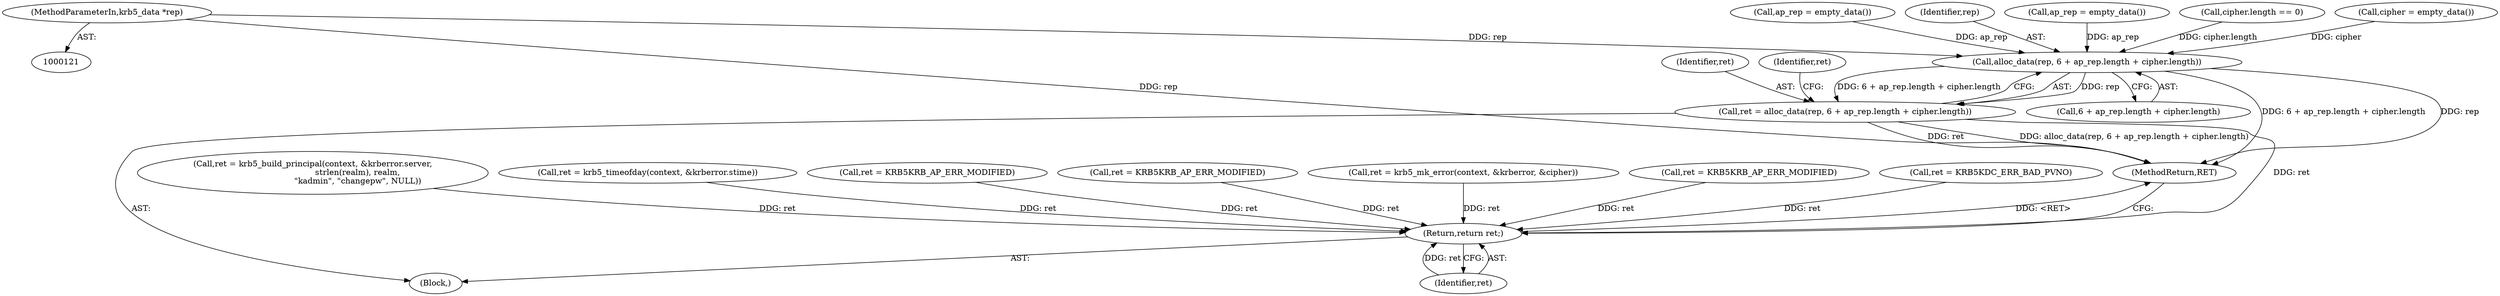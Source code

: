 digraph "0_krb5_cf1a0c411b2668c57c41e9c4efd15ba17b6b322c@pointer" {
"1000129" [label="(MethodParameterIn,krb5_data *rep)"];
"1001129" [label="(Call,alloc_data(rep, 6 + ap_rep.length + cipher.length))"];
"1001127" [label="(Call,ret = alloc_data(rep, 6 + ap_rep.length + cipher.length))"];
"1001258" [label="(Return,return ret;)"];
"1001259" [label="(Identifier,ret)"];
"1001006" [label="(Call,cipher.length == 0)"];
"1001258" [label="(Return,return ret;)"];
"1000130" [label="(Block,)"];
"1000129" [label="(MethodParameterIn,krb5_data *rep)"];
"1001082" [label="(Call,ret = krb5_build_principal(context, &krberror.server,\n                                   strlen(realm), realm,\n                                   \"kadmin\", \"changepw\", NULL))"];
"1001039" [label="(Call,ret = krb5_timeofday(context, &krberror.stime))"];
"1000336" [label="(Call,ret = KRB5KRB_AP_ERR_MODIFIED)"];
"1000953" [label="(Call,cipher = empty_data())"];
"1000245" [label="(Call,ret = KRB5KRB_AP_ERR_MODIFIED)"];
"1001141" [label="(Identifier,ret)"];
"1001111" [label="(Call,ret = krb5_mk_error(context, &krberror, &cipher))"];
"1000203" [label="(Call,ret = KRB5KRB_AP_ERR_MODIFIED)"];
"1001127" [label="(Call,ret = alloc_data(rep, 6 + ap_rep.length + cipher.length))"];
"1001131" [label="(Call,6 + ap_rep.length + cipher.length)"];
"1001128" [label="(Identifier,ret)"];
"1000284" [label="(Call,ret = KRB5KDC_ERR_BAD_PVNO)"];
"1001129" [label="(Call,alloc_data(rep, 6 + ap_rep.length + cipher.length))"];
"1001260" [label="(MethodReturn,RET)"];
"1000137" [label="(Call,ap_rep = empty_data())"];
"1001130" [label="(Identifier,rep)"];
"1001021" [label="(Call,ap_rep = empty_data())"];
"1000129" -> "1000121"  [label="AST: "];
"1000129" -> "1001260"  [label="DDG: rep"];
"1000129" -> "1001129"  [label="DDG: rep"];
"1001129" -> "1001127"  [label="AST: "];
"1001129" -> "1001131"  [label="CFG: "];
"1001130" -> "1001129"  [label="AST: "];
"1001131" -> "1001129"  [label="AST: "];
"1001127" -> "1001129"  [label="CFG: "];
"1001129" -> "1001260"  [label="DDG: rep"];
"1001129" -> "1001260"  [label="DDG: 6 + ap_rep.length + cipher.length"];
"1001129" -> "1001127"  [label="DDG: rep"];
"1001129" -> "1001127"  [label="DDG: 6 + ap_rep.length + cipher.length"];
"1000137" -> "1001129"  [label="DDG: ap_rep"];
"1001021" -> "1001129"  [label="DDG: ap_rep"];
"1001006" -> "1001129"  [label="DDG: cipher.length"];
"1000953" -> "1001129"  [label="DDG: cipher"];
"1001127" -> "1000130"  [label="AST: "];
"1001128" -> "1001127"  [label="AST: "];
"1001141" -> "1001127"  [label="CFG: "];
"1001127" -> "1001260"  [label="DDG: alloc_data(rep, 6 + ap_rep.length + cipher.length)"];
"1001127" -> "1001260"  [label="DDG: ret"];
"1001127" -> "1001258"  [label="DDG: ret"];
"1001258" -> "1000130"  [label="AST: "];
"1001258" -> "1001259"  [label="CFG: "];
"1001259" -> "1001258"  [label="AST: "];
"1001260" -> "1001258"  [label="CFG: "];
"1001258" -> "1001260"  [label="DDG: <RET>"];
"1001259" -> "1001258"  [label="DDG: ret"];
"1000245" -> "1001258"  [label="DDG: ret"];
"1000336" -> "1001258"  [label="DDG: ret"];
"1001082" -> "1001258"  [label="DDG: ret"];
"1000284" -> "1001258"  [label="DDG: ret"];
"1001039" -> "1001258"  [label="DDG: ret"];
"1001111" -> "1001258"  [label="DDG: ret"];
"1000203" -> "1001258"  [label="DDG: ret"];
}
